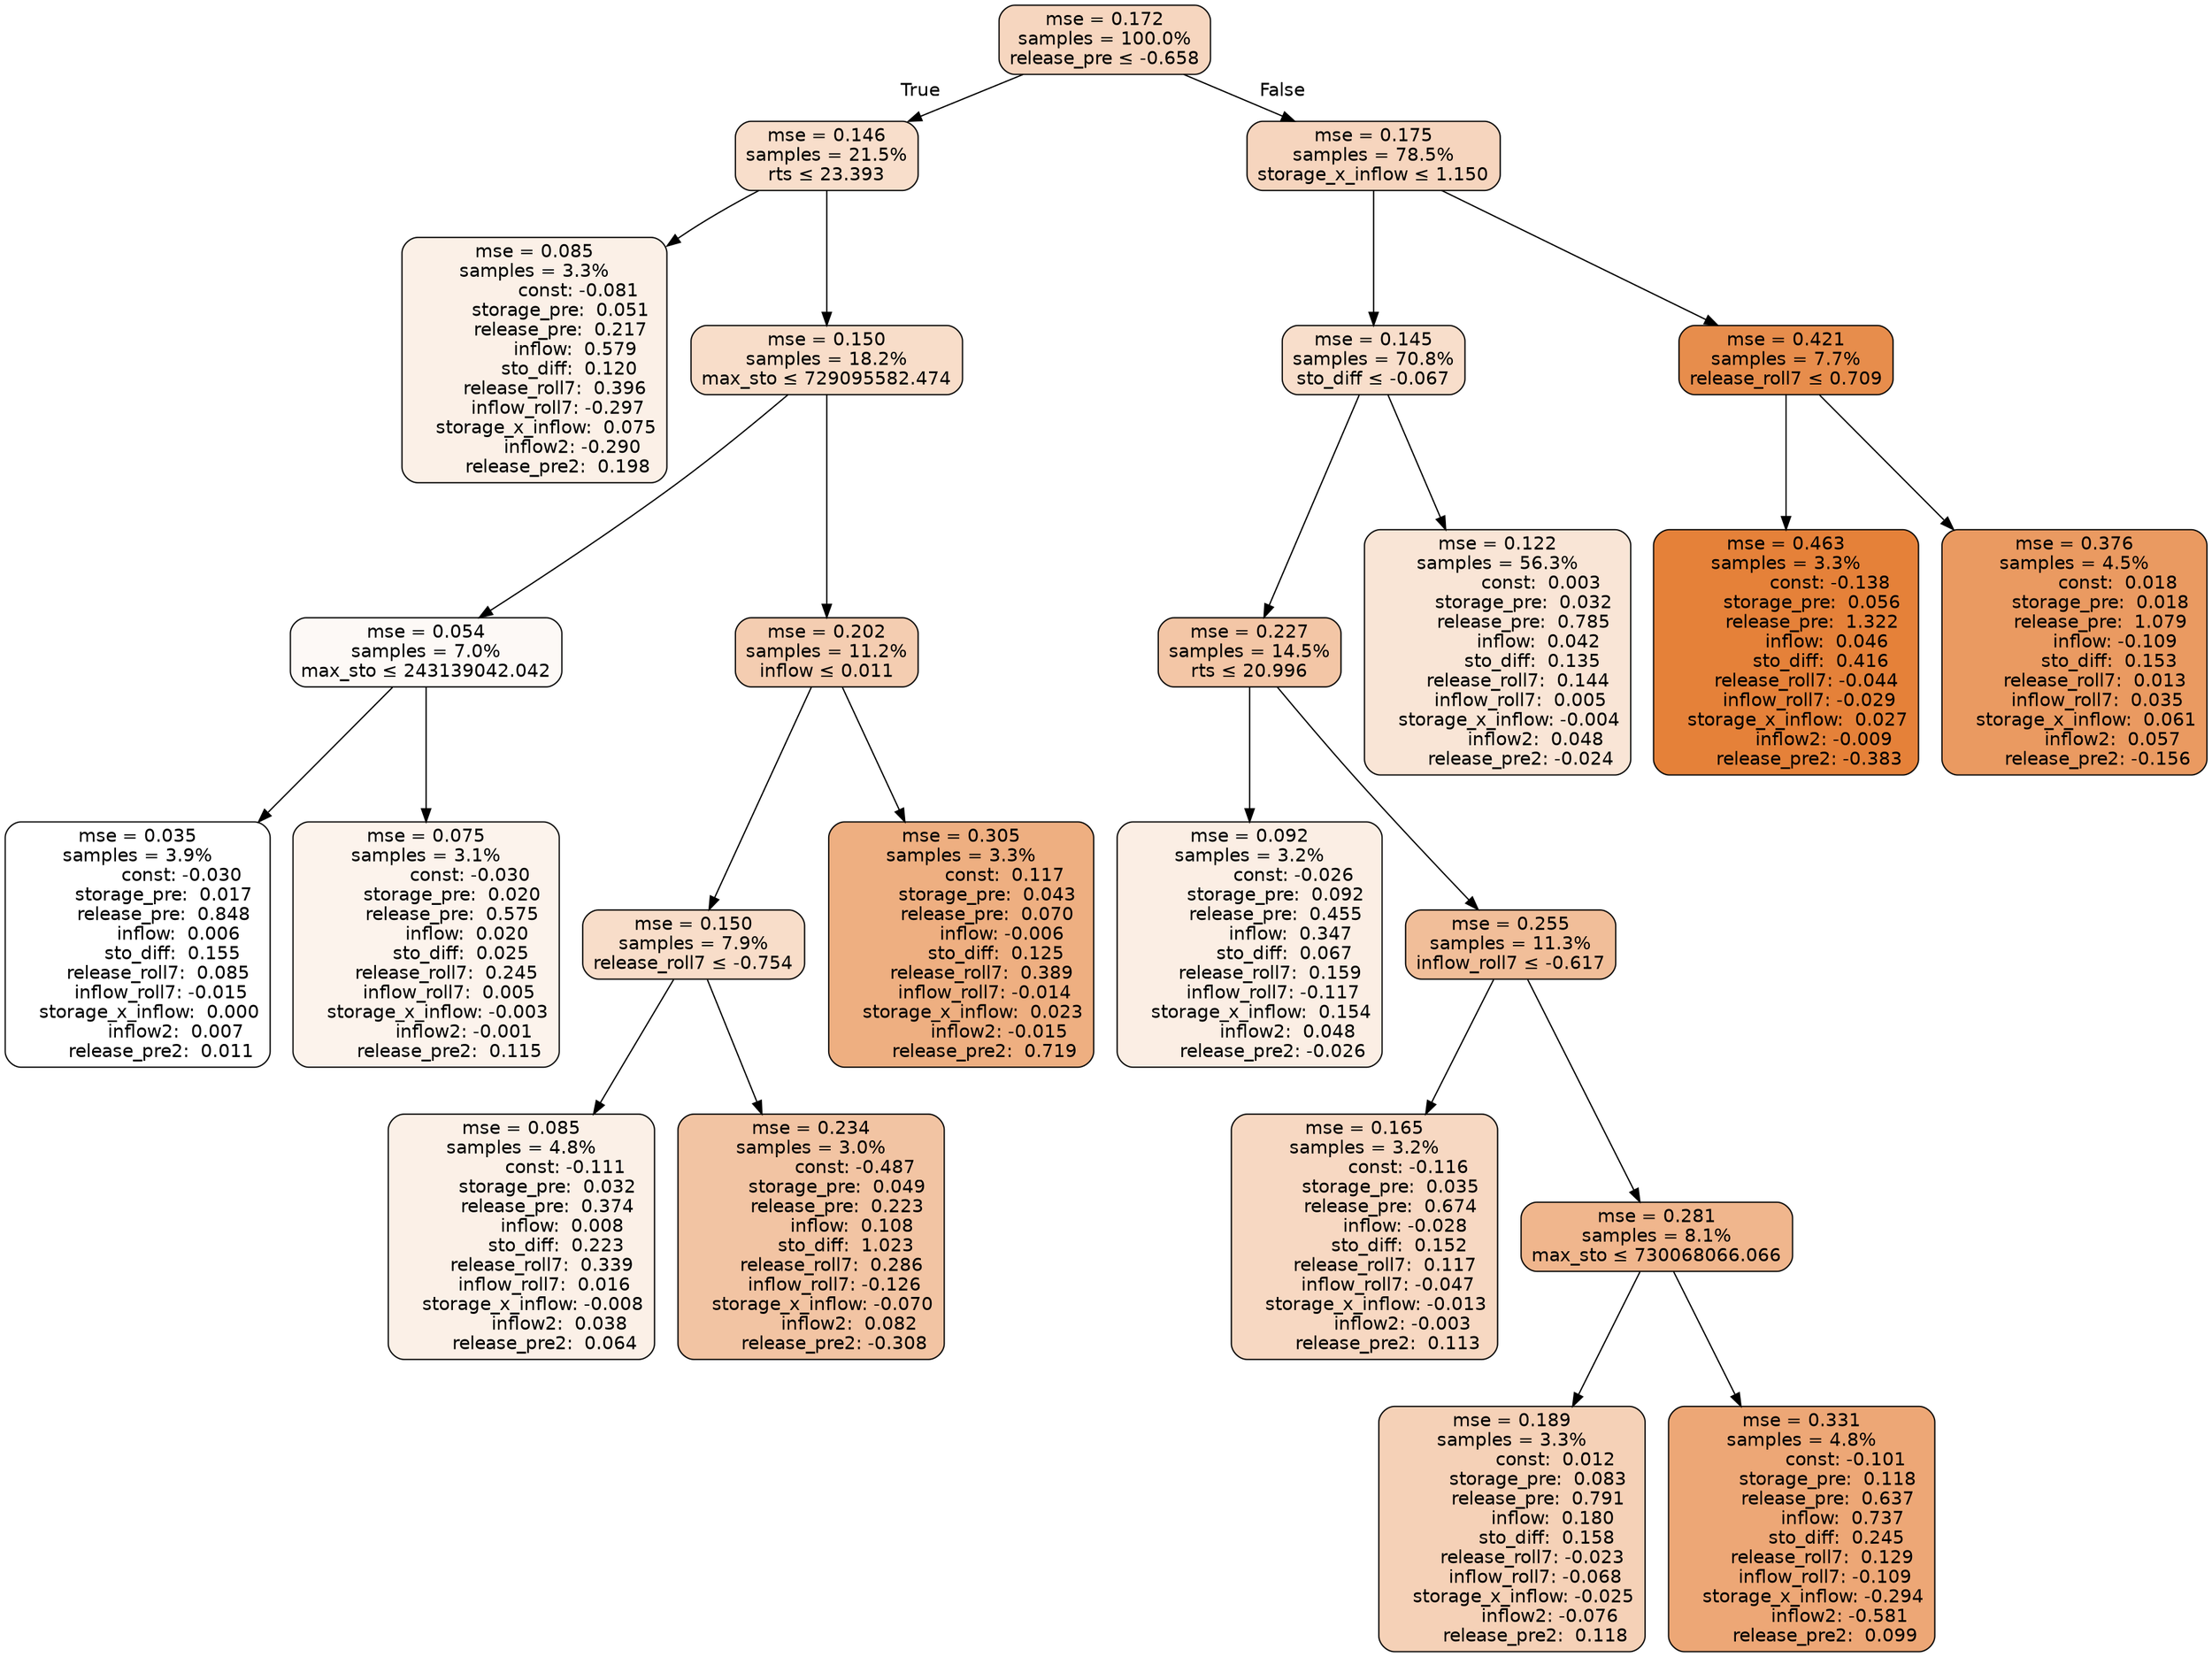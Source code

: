 digraph tree {
bgcolor="transparent"
node [shape=rectangle, style="filled, rounded", color="black", fontname=helvetica] ;
edge [fontname=helvetica] ;
	"0" [label="mse = 0.172
samples = 100.0%
release_pre &le; -0.658", fillcolor="#f6d6bf"]
	"1" [label="mse = 0.146
samples = 21.5%
rts &le; 23.393", fillcolor="#f8decb"]
	"2" [label="mse = 0.085
samples = 3.3%
               const: -0.081
         storage_pre:  0.051
         release_pre:  0.217
              inflow:  0.579
            sto_diff:  0.120
       release_roll7:  0.396
        inflow_roll7: -0.297
    storage_x_inflow:  0.075
             inflow2: -0.290
        release_pre2:  0.198", fillcolor="#fbf0e7"]
	"3" [label="mse = 0.150
samples = 18.2%
max_sto &le; 729095582.474", fillcolor="#f8ddc9"]
	"4" [label="mse = 0.054
samples = 7.0%
max_sto &le; 243139042.042", fillcolor="#fdf9f6"]
	"5" [label="mse = 0.035
samples = 3.9%
               const: -0.030
         storage_pre:  0.017
         release_pre:  0.848
              inflow:  0.006
            sto_diff:  0.155
       release_roll7:  0.085
        inflow_roll7: -0.015
    storage_x_inflow:  0.000
             inflow2:  0.007
        release_pre2:  0.011", fillcolor="#ffffff"]
	"6" [label="mse = 0.075
samples = 3.1%
               const: -0.030
         storage_pre:  0.020
         release_pre:  0.575
              inflow:  0.020
            sto_diff:  0.025
       release_roll7:  0.245
        inflow_roll7:  0.005
    storage_x_inflow: -0.003
             inflow2: -0.001
        release_pre2:  0.115", fillcolor="#fcf3ec"]
	"7" [label="mse = 0.202
samples = 11.2%
inflow &le; 0.011", fillcolor="#f4cdb1"]
	"8" [label="mse = 0.150
samples = 7.9%
release_roll7 &le; -0.754", fillcolor="#f8ddc9"]
	"9" [label="mse = 0.085
samples = 4.8%
               const: -0.111
         storage_pre:  0.032
         release_pre:  0.374
              inflow:  0.008
            sto_diff:  0.223
       release_roll7:  0.339
        inflow_roll7:  0.016
    storage_x_inflow: -0.008
             inflow2:  0.038
        release_pre2:  0.064", fillcolor="#fbf0e7"]
	"10" [label="mse = 0.234
samples = 3.0%
               const: -0.487
         storage_pre:  0.049
         release_pre:  0.223
              inflow:  0.108
            sto_diff:  1.023
       release_roll7:  0.286
        inflow_roll7: -0.126
    storage_x_inflow: -0.070
             inflow2:  0.082
        release_pre2: -0.308", fillcolor="#f2c4a3"]
	"11" [label="mse = 0.305
samples = 3.3%
               const:  0.117
         storage_pre:  0.043
         release_pre:  0.070
              inflow: -0.006
            sto_diff:  0.125
       release_roll7:  0.389
        inflow_roll7: -0.014
    storage_x_inflow:  0.023
             inflow2: -0.015
        release_pre2:  0.719", fillcolor="#eeaf81"]
	"12" [label="mse = 0.175
samples = 78.5%
storage_x_inflow &le; 1.150", fillcolor="#f6d5be"]
	"13" [label="mse = 0.145
samples = 70.8%
sto_diff &le; -0.067", fillcolor="#f8decb"]
	"14" [label="mse = 0.227
samples = 14.5%
rts &le; 20.996", fillcolor="#f3c6a6"]
	"15" [label="mse = 0.092
samples = 3.2%
               const: -0.026
         storage_pre:  0.092
         release_pre:  0.455
              inflow:  0.347
            sto_diff:  0.067
       release_roll7:  0.159
        inflow_roll7: -0.117
    storage_x_inflow:  0.154
             inflow2:  0.048
        release_pre2: -0.026", fillcolor="#fbeee4"]
	"16" [label="mse = 0.255
samples = 11.3%
inflow_roll7 &le; -0.617", fillcolor="#f1be99"]
	"17" [label="mse = 0.165
samples = 3.2%
               const: -0.116
         storage_pre:  0.035
         release_pre:  0.674
              inflow: -0.028
            sto_diff:  0.152
       release_roll7:  0.117
        inflow_roll7: -0.047
    storage_x_inflow: -0.013
             inflow2: -0.003
        release_pre2:  0.113", fillcolor="#f7d8c2"]
	"18" [label="mse = 0.281
samples = 8.1%
max_sto &le; 730068066.066", fillcolor="#f0b68d"]
	"19" [label="mse = 0.189
samples = 3.3%
               const:  0.012
         storage_pre:  0.083
         release_pre:  0.791
              inflow:  0.180
            sto_diff:  0.158
       release_roll7: -0.023
        inflow_roll7: -0.068
    storage_x_inflow: -0.025
             inflow2: -0.076
        release_pre2:  0.118", fillcolor="#f5d1b7"]
	"20" [label="mse = 0.331
samples = 4.8%
               const: -0.101
         storage_pre:  0.118
         release_pre:  0.637
              inflow:  0.737
            sto_diff:  0.245
       release_roll7:  0.129
        inflow_roll7: -0.109
    storage_x_inflow: -0.294
             inflow2: -0.581
        release_pre2:  0.099", fillcolor="#eda776"]
	"21" [label="mse = 0.122
samples = 56.3%
               const:  0.003
         storage_pre:  0.032
         release_pre:  0.785
              inflow:  0.042
            sto_diff:  0.135
       release_roll7:  0.144
        inflow_roll7:  0.005
    storage_x_inflow: -0.004
             inflow2:  0.048
        release_pre2: -0.024", fillcolor="#f9e5d6"]
	"22" [label="mse = 0.421
samples = 7.7%
release_roll7 &le; 0.709", fillcolor="#e78d4c"]
	"23" [label="mse = 0.463
samples = 3.3%
               const: -0.138
         storage_pre:  0.056
         release_pre:  1.322
              inflow:  0.046
            sto_diff:  0.416
       release_roll7: -0.044
        inflow_roll7: -0.029
    storage_x_inflow:  0.027
             inflow2: -0.009
        release_pre2: -0.383", fillcolor="#e58139"]
	"24" [label="mse = 0.376
samples = 4.5%
               const:  0.018
         storage_pre:  0.018
         release_pre:  1.079
              inflow: -0.109
            sto_diff:  0.153
       release_roll7:  0.013
        inflow_roll7:  0.035
    storage_x_inflow:  0.061
             inflow2:  0.057
        release_pre2: -0.156", fillcolor="#ea9a61"]

	"0" -> "1" [labeldistance=2.5, labelangle=45, headlabel="True"]
	"1" -> "2"
	"1" -> "3"
	"3" -> "4"
	"4" -> "5"
	"4" -> "6"
	"3" -> "7"
	"7" -> "8"
	"8" -> "9"
	"8" -> "10"
	"7" -> "11"
	"0" -> "12" [labeldistance=2.5, labelangle=-45, headlabel="False"]
	"12" -> "13"
	"13" -> "14"
	"14" -> "15"
	"14" -> "16"
	"16" -> "17"
	"16" -> "18"
	"18" -> "19"
	"18" -> "20"
	"13" -> "21"
	"12" -> "22"
	"22" -> "23"
	"22" -> "24"
}
